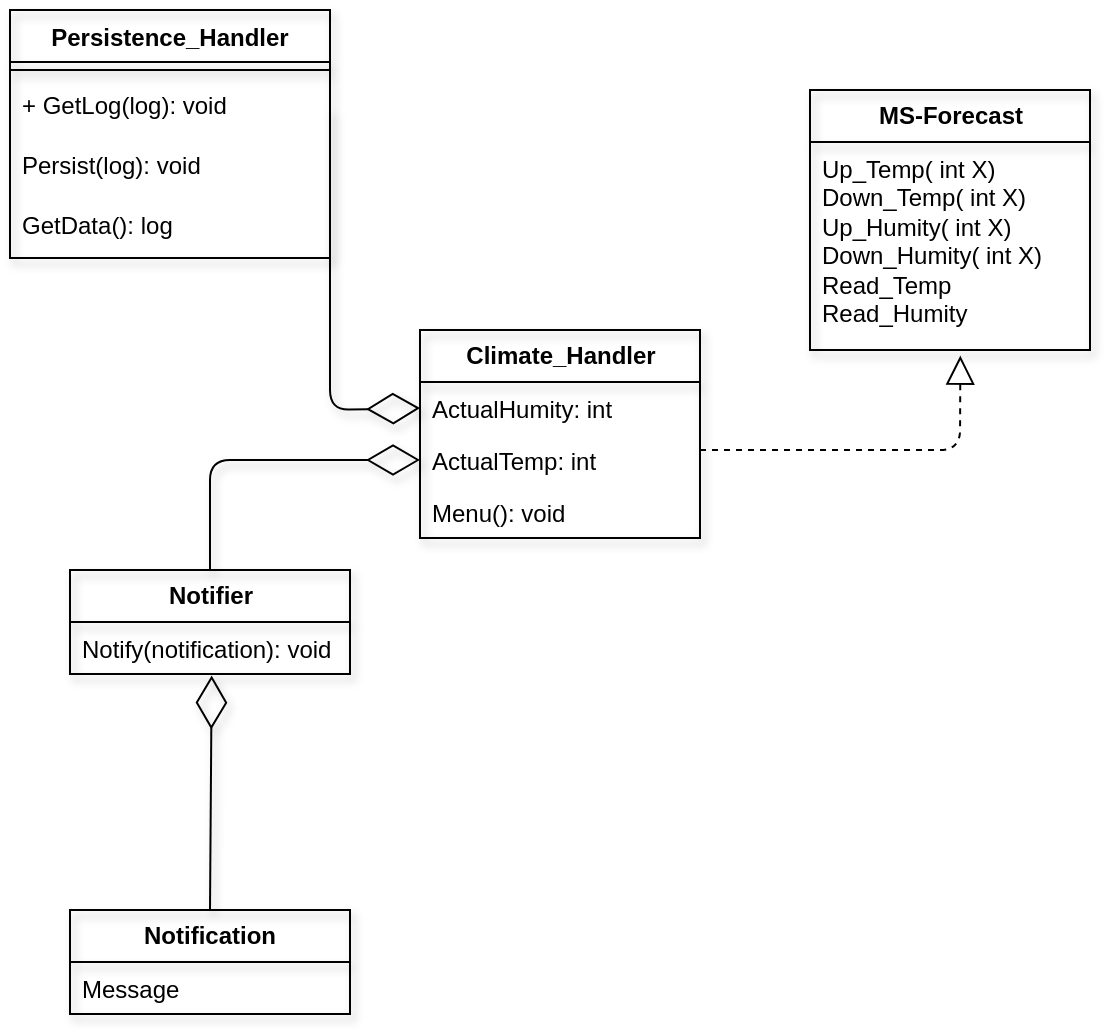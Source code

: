 <mxfile>
    <diagram id="92sK6BHhl3LkJQ1Mc4ro" name="Page-1">
        <mxGraphModel dx="797" dy="407" grid="1" gridSize="10" guides="1" tooltips="1" connect="1" arrows="1" fold="1" page="1" pageScale="1" pageWidth="850" pageHeight="1100" background="#ffffff" math="0" shadow="0">
            <root>
                <mxCell id="0"/>
                <mxCell id="1" parent="0"/>
                <mxCell id="2" value="&lt;b&gt;MS-Forecast&lt;/b&gt;" style="swimlane;fontStyle=0;childLayout=stackLayout;horizontal=1;startSize=26;fillColor=none;horizontalStack=0;resizeParent=1;resizeParentMax=0;resizeLast=0;collapsible=1;marginBottom=0;html=1;shadow=1;" parent="1" vertex="1">
                    <mxGeometry x="550" y="80" width="140" height="130" as="geometry"/>
                </mxCell>
                <mxCell id="3" value="&lt;div&gt;&lt;font color=&quot;#000000&quot;&gt;Up_Temp( int X)&lt;/font&gt;&lt;/div&gt;&lt;div&gt;&lt;font color=&quot;#000000&quot;&gt;Down_Temp( int X)&lt;/font&gt;&lt;/div&gt;&lt;div&gt;&lt;font color=&quot;#000000&quot;&gt;Up_Humity( int X)&lt;/font&gt;&lt;/div&gt;&lt;div&gt;&lt;font color=&quot;#000000&quot;&gt;Down_Humity( int X)&lt;/font&gt;&lt;/div&gt;&lt;div&gt;&lt;font color=&quot;#000000&quot;&gt;Read_Temp&lt;/font&gt;&lt;/div&gt;&lt;div&gt;&lt;font color=&quot;#000000&quot;&gt;Read_Humity&lt;/font&gt;&lt;/div&gt;" style="text;strokeColor=none;fillColor=none;align=left;verticalAlign=top;spacingLeft=4;spacingRight=4;overflow=hidden;rotatable=0;points=[[0,0.5],[1,0.5]];portConstraint=eastwest;whiteSpace=wrap;html=1;shadow=1;" parent="2" vertex="1">
                    <mxGeometry y="26" width="140" height="104" as="geometry"/>
                </mxCell>
                <mxCell id="10" value="&lt;b&gt;Notifier&lt;/b&gt;" style="swimlane;fontStyle=0;childLayout=stackLayout;horizontal=1;startSize=26;fillColor=none;horizontalStack=0;resizeParent=1;resizeParentMax=0;resizeLast=0;collapsible=1;marginBottom=0;html=1;shadow=1;" parent="1" vertex="1">
                    <mxGeometry x="180" y="320" width="140" height="52" as="geometry"/>
                </mxCell>
                <mxCell id="11" value="Notify(notification): void" style="text;strokeColor=none;fillColor=none;align=left;verticalAlign=top;spacingLeft=4;spacingRight=4;overflow=hidden;rotatable=0;points=[[0,0.5],[1,0.5]];portConstraint=eastwest;whiteSpace=wrap;html=1;shadow=1;" parent="10" vertex="1">
                    <mxGeometry y="26" width="140" height="26" as="geometry"/>
                </mxCell>
                <mxCell id="19" value="&lt;b&gt;Climate_Handler&lt;/b&gt;" style="swimlane;fontStyle=0;childLayout=stackLayout;horizontal=1;startSize=26;fillColor=none;horizontalStack=0;resizeParent=1;resizeParentMax=0;resizeLast=0;collapsible=1;marginBottom=0;html=1;shadow=1;" parent="1" vertex="1">
                    <mxGeometry x="355" y="200" width="140" height="104" as="geometry"/>
                </mxCell>
                <mxCell id="50" value="ActualHumity: int" style="text;strokeColor=none;fillColor=none;align=left;verticalAlign=top;spacingLeft=4;spacingRight=4;overflow=hidden;rotatable=0;points=[[0,0.5],[1,0.5]];portConstraint=eastwest;whiteSpace=wrap;html=1;shadow=1;" parent="19" vertex="1">
                    <mxGeometry y="26" width="140" height="26" as="geometry"/>
                </mxCell>
                <mxCell id="49" value="ActualTemp: int" style="text;strokeColor=none;fillColor=none;align=left;verticalAlign=top;spacingLeft=4;spacingRight=4;overflow=hidden;rotatable=0;points=[[0,0.5],[1,0.5]];portConstraint=eastwest;whiteSpace=wrap;html=1;shadow=1;" parent="19" vertex="1">
                    <mxGeometry y="52" width="140" height="26" as="geometry"/>
                </mxCell>
                <mxCell id="20" value="Menu(): void" style="text;strokeColor=none;fillColor=none;align=left;verticalAlign=top;spacingLeft=4;spacingRight=4;overflow=hidden;rotatable=0;points=[[0,0.5],[1,0.5]];portConstraint=eastwest;whiteSpace=wrap;html=1;shadow=1;" parent="19" vertex="1">
                    <mxGeometry y="78" width="140" height="26" as="geometry"/>
                </mxCell>
                <mxCell id="24" value="" style="endArrow=diamondThin;endFill=0;endSize=24;html=1;exitX=0.5;exitY=0;exitDx=0;exitDy=0;entryX=0;entryY=0.5;entryDx=0;entryDy=0;shadow=1;" parent="1" source="10" target="49" edge="1">
                    <mxGeometry width="160" relative="1" as="geometry">
                        <mxPoint x="40" y="290" as="sourcePoint"/>
                        <mxPoint x="355" y="291" as="targetPoint"/>
                        <Array as="points">
                            <mxPoint x="250" y="265"/>
                        </Array>
                    </mxGeometry>
                </mxCell>
                <mxCell id="26" value="Persistence_Handler" style="swimlane;fontStyle=1;align=center;verticalAlign=top;childLayout=stackLayout;horizontal=1;startSize=26;horizontalStack=0;resizeParent=1;resizeParentMax=0;resizeLast=0;collapsible=1;marginBottom=0;whiteSpace=wrap;html=1;fillColor=none;shadow=1;" parent="1" vertex="1">
                    <mxGeometry x="150" y="40" width="160" height="124" as="geometry"/>
                </mxCell>
                <mxCell id="28" value="" style="line;strokeWidth=1;fillColor=none;align=left;verticalAlign=middle;spacingTop=-1;spacingLeft=3;spacingRight=3;rotatable=0;labelPosition=right;points=[];portConstraint=eastwest;strokeColor=inherit;shadow=1;" parent="26" vertex="1">
                    <mxGeometry y="26" width="160" height="8" as="geometry"/>
                </mxCell>
                <mxCell id="45" value="+ GetLog(log): void" style="text;strokeColor=none;fillColor=none;align=left;verticalAlign=top;spacingLeft=4;spacingRight=4;overflow=hidden;rotatable=0;points=[[0,0.5],[1,0.5]];portConstraint=eastwest;whiteSpace=wrap;html=1;shadow=1;" parent="26" vertex="1">
                    <mxGeometry y="34" width="160" height="30" as="geometry"/>
                </mxCell>
                <mxCell id="52" value="&lt;span style=&quot;color: rgb(0, 0, 0);&quot;&gt;Persist(log): void&lt;/span&gt;" style="text;strokeColor=none;fillColor=none;align=left;verticalAlign=top;spacingLeft=4;spacingRight=4;overflow=hidden;rotatable=0;points=[[0,0.5],[1,0.5]];portConstraint=eastwest;whiteSpace=wrap;html=1;shadow=1;" vertex="1" parent="26">
                    <mxGeometry y="64" width="160" height="30" as="geometry"/>
                </mxCell>
                <mxCell id="53" value="&lt;span style=&quot;color: rgb(0, 0, 0);&quot;&gt;GetData(): log&lt;/span&gt;" style="text;strokeColor=none;fillColor=none;align=left;verticalAlign=top;spacingLeft=4;spacingRight=4;overflow=hidden;rotatable=0;points=[[0,0.5],[1,0.5]];portConstraint=eastwest;whiteSpace=wrap;html=1;shadow=1;" vertex="1" parent="26">
                    <mxGeometry y="94" width="160" height="30" as="geometry"/>
                </mxCell>
                <mxCell id="32" value="&lt;b&gt;Notification&lt;/b&gt;" style="swimlane;fontStyle=0;childLayout=stackLayout;horizontal=1;startSize=26;fillColor=none;horizontalStack=0;resizeParent=1;resizeParentMax=0;resizeLast=0;collapsible=1;marginBottom=0;whiteSpace=wrap;html=1;shadow=1;" parent="1" vertex="1">
                    <mxGeometry x="180" y="490" width="140" height="52" as="geometry"/>
                </mxCell>
                <mxCell id="33" value="Message" style="text;strokeColor=none;fillColor=none;align=left;verticalAlign=top;spacingLeft=4;spacingRight=4;overflow=hidden;rotatable=0;points=[[0,0.5],[1,0.5]];portConstraint=eastwest;whiteSpace=wrap;html=1;shadow=1;" parent="32" vertex="1">
                    <mxGeometry y="26" width="140" height="26" as="geometry"/>
                </mxCell>
                <mxCell id="36" value="" style="endArrow=diamondThin;endFill=0;endSize=24;html=1;exitX=0.5;exitY=0;exitDx=0;exitDy=0;entryX=0.506;entryY=1.031;entryDx=0;entryDy=0;entryPerimeter=0;shadow=1;" parent="1" source="32" target="11" edge="1">
                    <mxGeometry width="160" relative="1" as="geometry">
                        <mxPoint x="270" y="470" as="sourcePoint"/>
                        <mxPoint x="249.86" y="399.612" as="targetPoint"/>
                    </mxGeometry>
                </mxCell>
                <mxCell id="48" value="" style="endArrow=diamondThin;endFill=0;endSize=24;html=1;exitX=1;exitY=0.5;exitDx=0;exitDy=0;entryX=0;entryY=0.5;entryDx=0;entryDy=0;shadow=1;" parent="1" source="45" target="50" edge="1">
                    <mxGeometry width="160" relative="1" as="geometry">
                        <mxPoint x="190" y="251.5" as="sourcePoint"/>
                        <mxPoint x="350" y="251.5" as="targetPoint"/>
                        <Array as="points">
                            <mxPoint x="310" y="240"/>
                        </Array>
                    </mxGeometry>
                </mxCell>
                <mxCell id="54" value="" style="endArrow=block;dashed=1;endFill=0;endSize=12;html=1;entryX=0.537;entryY=1.027;entryDx=0;entryDy=0;entryPerimeter=0;" edge="1" parent="1" target="3">
                    <mxGeometry width="160" relative="1" as="geometry">
                        <mxPoint x="495" y="260" as="sourcePoint"/>
                        <mxPoint x="655" y="260" as="targetPoint"/>
                        <Array as="points">
                            <mxPoint x="625" y="260"/>
                        </Array>
                    </mxGeometry>
                </mxCell>
            </root>
        </mxGraphModel>
    </diagram>
</mxfile>